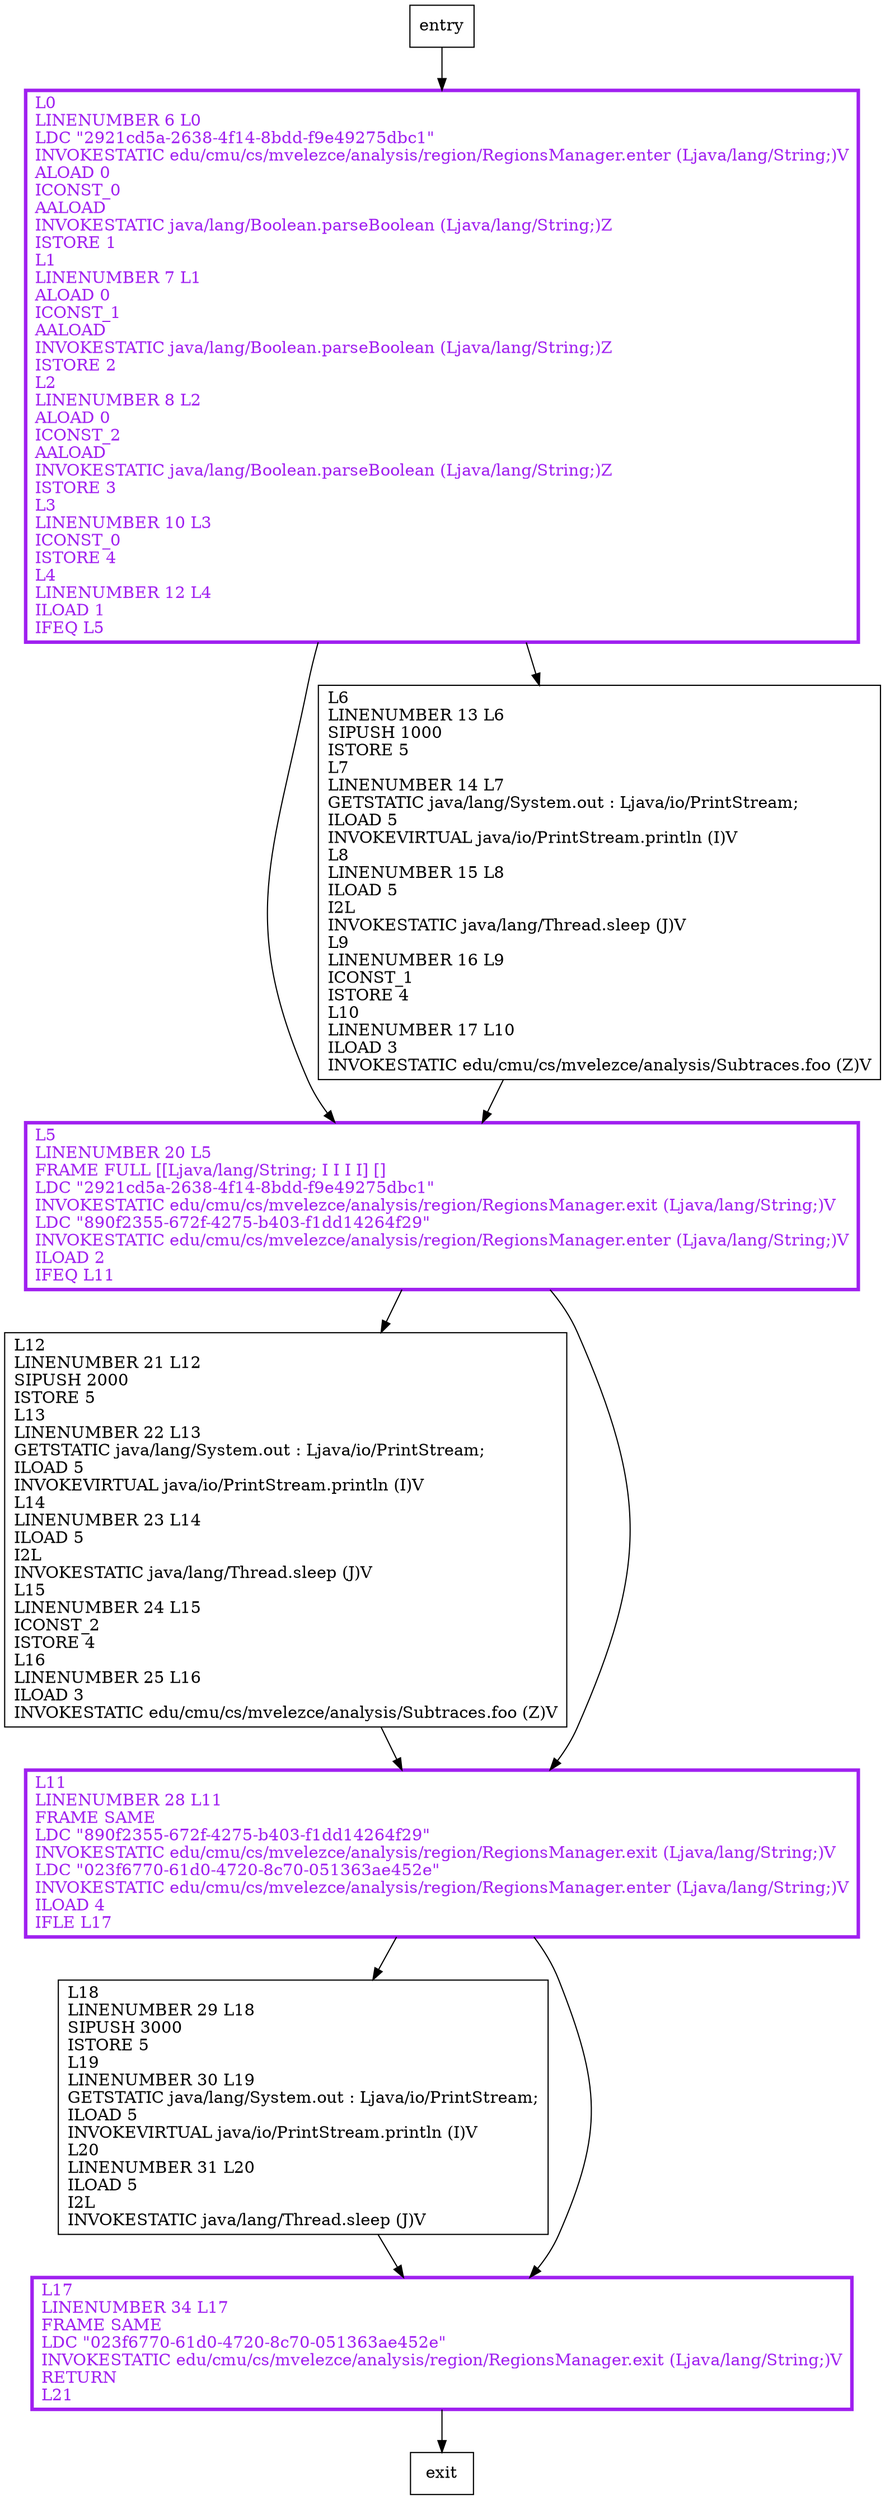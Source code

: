 digraph main {
node [shape=record];
14295722 [label="L5\lLINENUMBER 20 L5\lFRAME FULL [[Ljava/lang/String; I I I I] []\lLDC \"2921cd5a-2638-4f14-8bdd-f9e49275dbc1\"\lINVOKESTATIC edu/cmu/cs/mvelezce/analysis/region/RegionsManager.exit (Ljava/lang/String;)V\lLDC \"890f2355-672f-4275-b403-f1dd14264f29\"\lINVOKESTATIC edu/cmu/cs/mvelezce/analysis/region/RegionsManager.enter (Ljava/lang/String;)V\lILOAD 2\lIFEQ L11\l"];
1814361629 [label="L12\lLINENUMBER 21 L12\lSIPUSH 2000\lISTORE 5\lL13\lLINENUMBER 22 L13\lGETSTATIC java/lang/System.out : Ljava/io/PrintStream;\lILOAD 5\lINVOKEVIRTUAL java/io/PrintStream.println (I)V\lL14\lLINENUMBER 23 L14\lILOAD 5\lI2L\lINVOKESTATIC java/lang/Thread.sleep (J)V\lL15\lLINENUMBER 24 L15\lICONST_2\lISTORE 4\lL16\lLINENUMBER 25 L16\lILOAD 3\lINVOKESTATIC edu/cmu/cs/mvelezce/analysis/Subtraces.foo (Z)V\l"];
1161267215 [label="L11\lLINENUMBER 28 L11\lFRAME SAME\lLDC \"890f2355-672f-4275-b403-f1dd14264f29\"\lINVOKESTATIC edu/cmu/cs/mvelezce/analysis/region/RegionsManager.exit (Ljava/lang/String;)V\lLDC \"023f6770-61d0-4720-8c70-051363ae452e\"\lINVOKESTATIC edu/cmu/cs/mvelezce/analysis/region/RegionsManager.enter (Ljava/lang/String;)V\lILOAD 4\lIFLE L17\l"];
1967467242 [label="L6\lLINENUMBER 13 L6\lSIPUSH 1000\lISTORE 5\lL7\lLINENUMBER 14 L7\lGETSTATIC java/lang/System.out : Ljava/io/PrintStream;\lILOAD 5\lINVOKEVIRTUAL java/io/PrintStream.println (I)V\lL8\lLINENUMBER 15 L8\lILOAD 5\lI2L\lINVOKESTATIC java/lang/Thread.sleep (J)V\lL9\lLINENUMBER 16 L9\lICONST_1\lISTORE 4\lL10\lLINENUMBER 17 L10\lILOAD 3\lINVOKESTATIC edu/cmu/cs/mvelezce/analysis/Subtraces.foo (Z)V\l"];
674247007 [label="L0\lLINENUMBER 6 L0\lLDC \"2921cd5a-2638-4f14-8bdd-f9e49275dbc1\"\lINVOKESTATIC edu/cmu/cs/mvelezce/analysis/region/RegionsManager.enter (Ljava/lang/String;)V\lALOAD 0\lICONST_0\lAALOAD\lINVOKESTATIC java/lang/Boolean.parseBoolean (Ljava/lang/String;)Z\lISTORE 1\lL1\lLINENUMBER 7 L1\lALOAD 0\lICONST_1\lAALOAD\lINVOKESTATIC java/lang/Boolean.parseBoolean (Ljava/lang/String;)Z\lISTORE 2\lL2\lLINENUMBER 8 L2\lALOAD 0\lICONST_2\lAALOAD\lINVOKESTATIC java/lang/Boolean.parseBoolean (Ljava/lang/String;)Z\lISTORE 3\lL3\lLINENUMBER 10 L3\lICONST_0\lISTORE 4\lL4\lLINENUMBER 12 L4\lILOAD 1\lIFEQ L5\l"];
338242929 [label="L18\lLINENUMBER 29 L18\lSIPUSH 3000\lISTORE 5\lL19\lLINENUMBER 30 L19\lGETSTATIC java/lang/System.out : Ljava/io/PrintStream;\lILOAD 5\lINVOKEVIRTUAL java/io/PrintStream.println (I)V\lL20\lLINENUMBER 31 L20\lILOAD 5\lI2L\lINVOKESTATIC java/lang/Thread.sleep (J)V\l"];
1223116644 [label="L17\lLINENUMBER 34 L17\lFRAME SAME\lLDC \"023f6770-61d0-4720-8c70-051363ae452e\"\lINVOKESTATIC edu/cmu/cs/mvelezce/analysis/region/RegionsManager.exit (Ljava/lang/String;)V\lRETURN\lL21\l"];
entry;
exit;
14295722 -> 1814361629;
14295722 -> 1161267215;
entry -> 674247007;
1814361629 -> 1161267215;
1161267215 -> 338242929;
1161267215 -> 1223116644;
1967467242 -> 14295722;
674247007 -> 14295722;
674247007 -> 1967467242;
338242929 -> 1223116644;
1223116644 -> exit;
14295722[fontcolor="purple", penwidth=3, color="purple"];
1161267215[fontcolor="purple", penwidth=3, color="purple"];
674247007[fontcolor="purple", penwidth=3, color="purple"];
1223116644[fontcolor="purple", penwidth=3, color="purple"];
}
